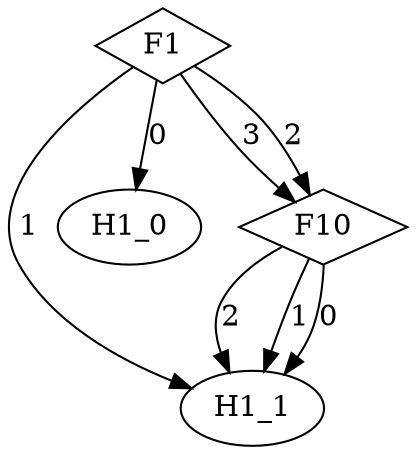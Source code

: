 digraph {
node [label=H1_1,style=""] H1_1
node [label=H1_1,style=""] H1_1
node [label=H1_1,style=""] H1_1
node [label=H1_1,style=""] H1_1
node [label=H1_0,style=""] H1_0
node [label=F10,shape="diamond",style=""] 1
node [label=F1,shape="diamond",style=""] 0

1 -> H1_1 [label="2"]
1 -> H1_1 [label="1"]
1 -> H1_1 [label="0"]
0 -> 1 [label="3"]
0 -> 1 [label="2"]
0 -> H1_1 [label="1"]
0 -> H1_0 [label="0"]
}